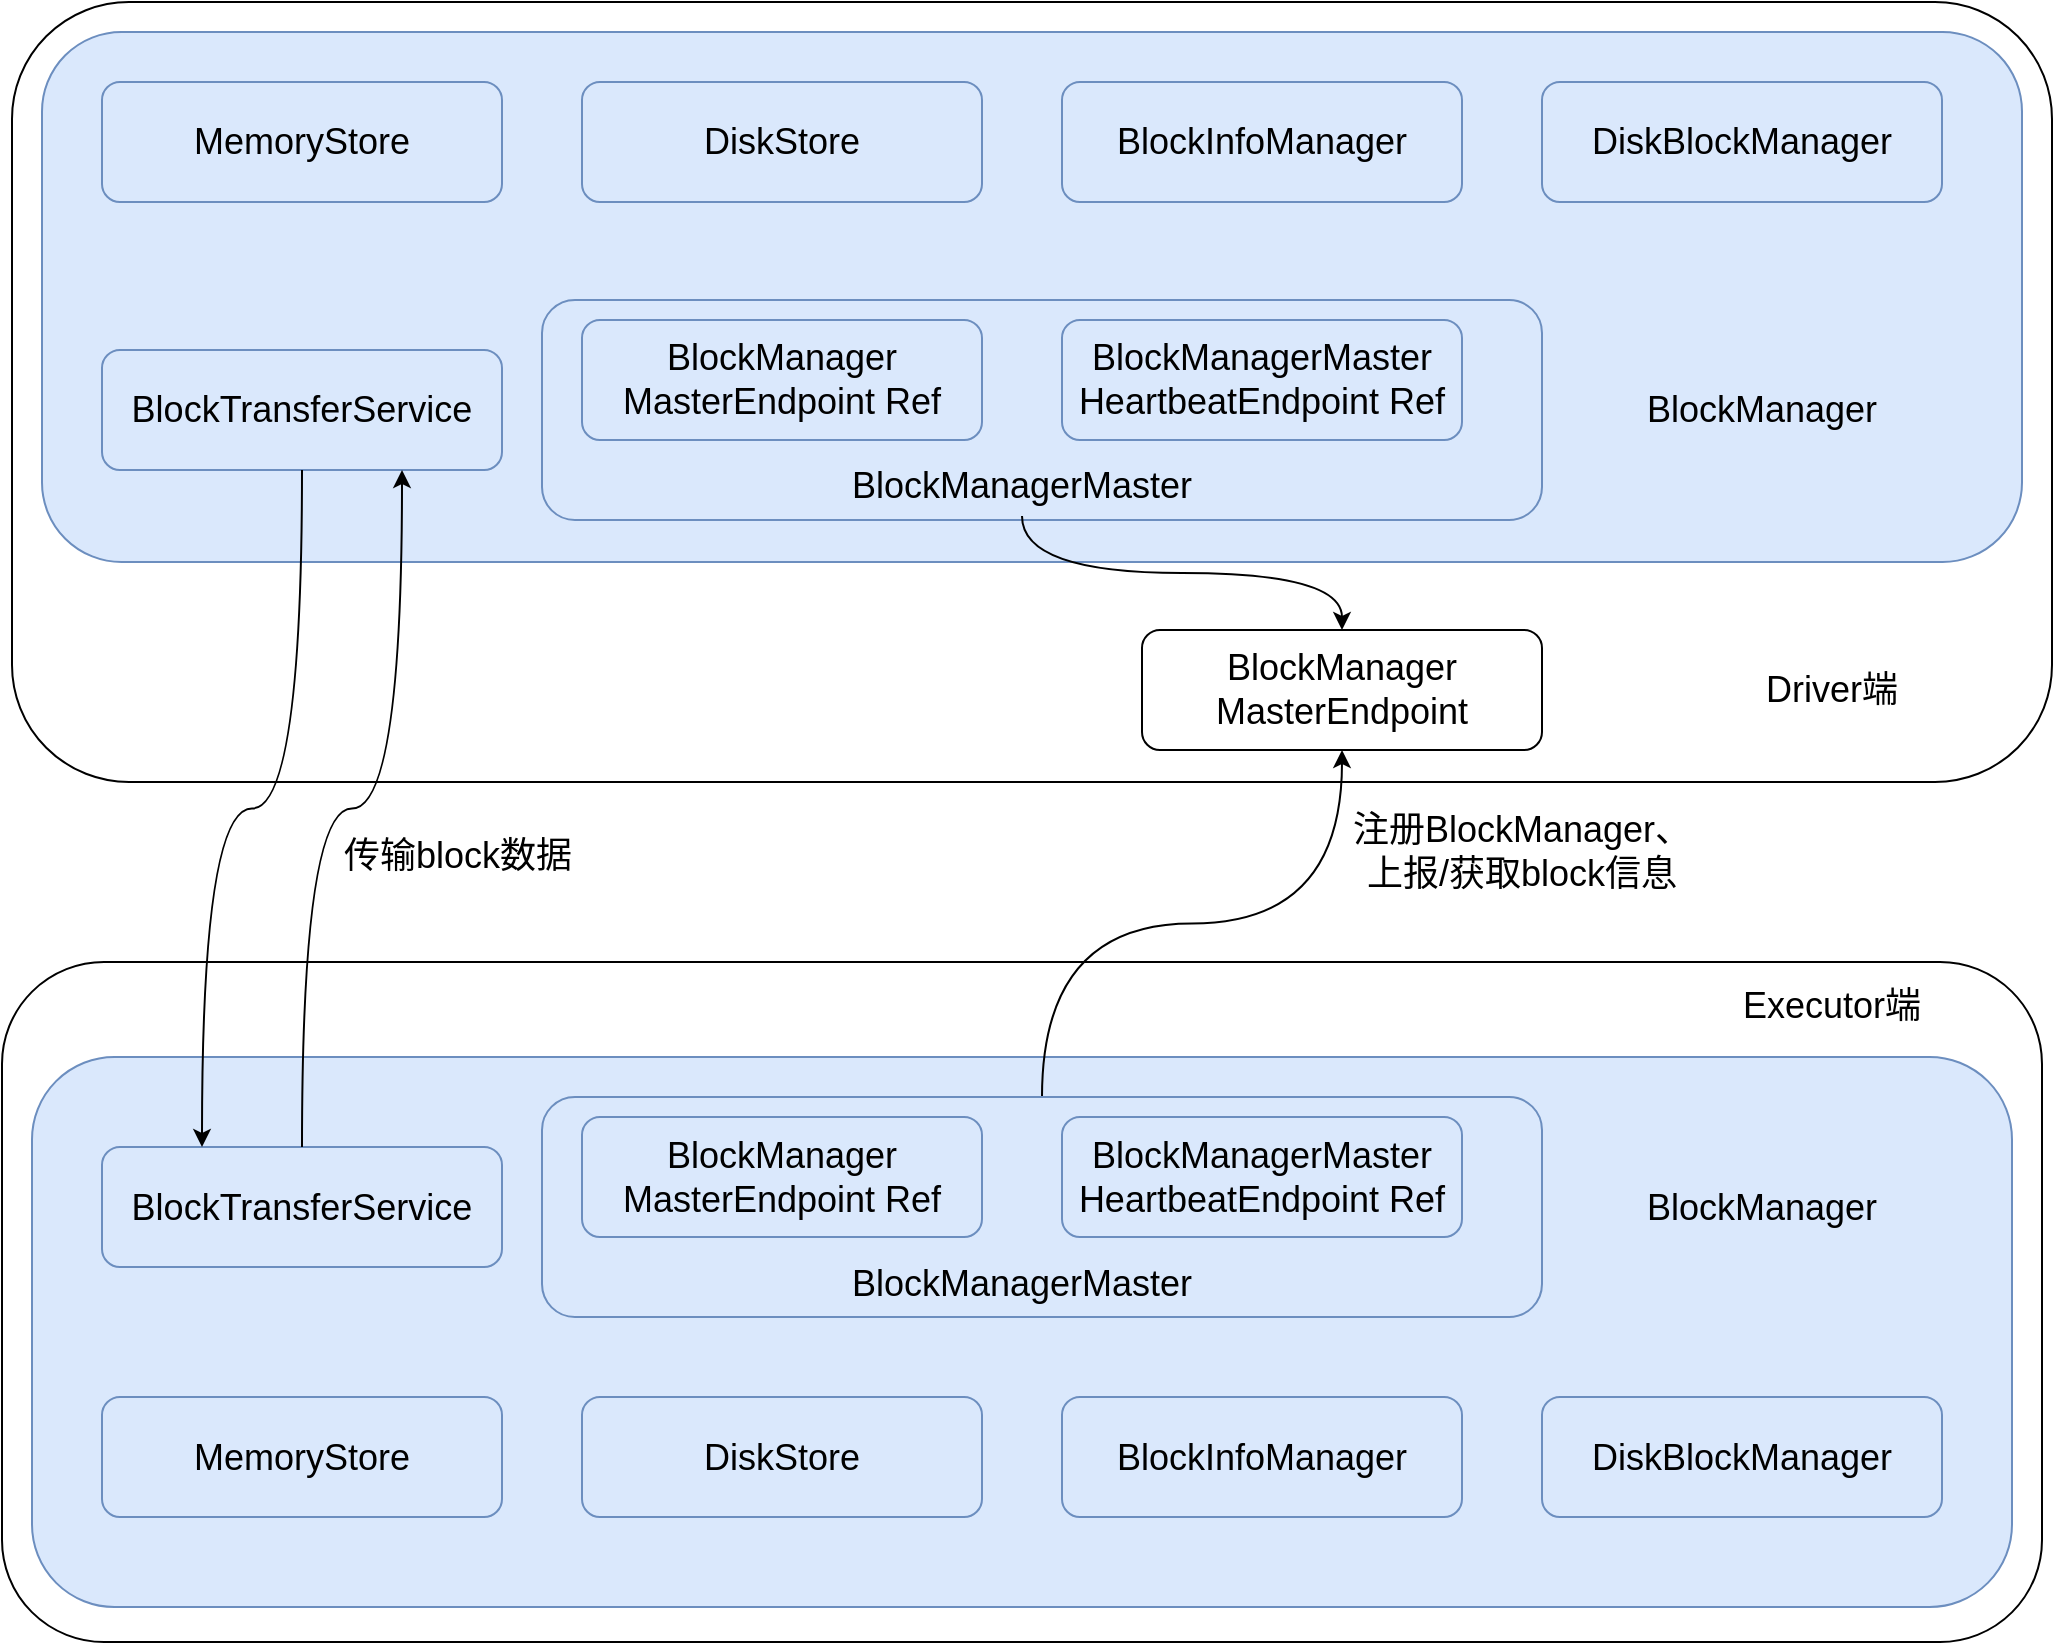 <mxfile version="20.2.4" type="github">
  <diagram id="_q_qoPf5iF__JWXAj1EO" name="第 1 页">
    <mxGraphModel dx="1219" dy="795" grid="1" gridSize="10" guides="1" tooltips="1" connect="1" arrows="1" fold="1" page="1" pageScale="1" pageWidth="2000" pageHeight="3000" math="0" shadow="0">
      <root>
        <mxCell id="0" />
        <mxCell id="1" parent="0" />
        <mxCell id="a9wK_YQizOPtXQPwn90Y-25" value="" style="rounded=1;whiteSpace=wrap;html=1;fontSize=18;" vertex="1" parent="1">
          <mxGeometry x="180" y="580" width="1020" height="340" as="geometry" />
        </mxCell>
        <mxCell id="a9wK_YQizOPtXQPwn90Y-24" value="" style="rounded=1;whiteSpace=wrap;html=1;fontSize=18;" vertex="1" parent="1">
          <mxGeometry x="185" y="100" width="1020" height="390" as="geometry" />
        </mxCell>
        <mxCell id="a9wK_YQizOPtXQPwn90Y-11" value="" style="rounded=1;whiteSpace=wrap;html=1;fontSize=18;fillColor=#dae8fc;strokeColor=#6c8ebf;" vertex="1" parent="1">
          <mxGeometry x="200" y="115" width="990" height="265" as="geometry" />
        </mxCell>
        <mxCell id="a9wK_YQizOPtXQPwn90Y-2" value="" style="rounded=1;whiteSpace=wrap;html=1;fontSize=18;fillColor=#dae8fc;strokeColor=#6c8ebf;" vertex="1" parent="1">
          <mxGeometry x="450" y="249" width="500" height="110" as="geometry" />
        </mxCell>
        <mxCell id="a9wK_YQizOPtXQPwn90Y-1" value="&lt;div&gt;BlockManager&lt;/div&gt;&lt;div&gt;MasterEndpoint Ref&lt;br&gt;&lt;/div&gt;" style="rounded=1;whiteSpace=wrap;html=1;fontSize=18;fillColor=#dae8fc;strokeColor=#6c8ebf;" vertex="1" parent="1">
          <mxGeometry x="470" y="259" width="200" height="60" as="geometry" />
        </mxCell>
        <mxCell id="a9wK_YQizOPtXQPwn90Y-28" style="edgeStyle=orthogonalEdgeStyle;rounded=0;orthogonalLoop=1;jettySize=auto;html=1;exitX=0.5;exitY=1;exitDx=0;exitDy=0;entryX=0.5;entryY=0;entryDx=0;entryDy=0;fontSize=18;curved=1;" edge="1" parent="1" source="a9wK_YQizOPtXQPwn90Y-6" target="a9wK_YQizOPtXQPwn90Y-3">
          <mxGeometry relative="1" as="geometry" />
        </mxCell>
        <mxCell id="a9wK_YQizOPtXQPwn90Y-3" value="&lt;div&gt;BlockManager&lt;/div&gt;&lt;div&gt;MasterEndpoint&lt;/div&gt;" style="rounded=1;whiteSpace=wrap;html=1;fontSize=18;" vertex="1" parent="1">
          <mxGeometry x="750" y="414" width="200" height="60" as="geometry" />
        </mxCell>
        <mxCell id="a9wK_YQizOPtXQPwn90Y-4" value="&lt;div&gt;BlockManagerMaster&lt;/div&gt;&lt;div&gt;HeartbeatEndpoint Ref&lt;br&gt;&lt;/div&gt;" style="rounded=1;whiteSpace=wrap;html=1;fontSize=18;fillColor=#dae8fc;strokeColor=#6c8ebf;" vertex="1" parent="1">
          <mxGeometry x="710" y="259" width="200" height="60" as="geometry" />
        </mxCell>
        <mxCell id="a9wK_YQizOPtXQPwn90Y-5" value="BlockTransferService" style="rounded=1;whiteSpace=wrap;html=1;fontSize=18;fillColor=#dae8fc;strokeColor=#6c8ebf;" vertex="1" parent="1">
          <mxGeometry x="230" y="274" width="200" height="60" as="geometry" />
        </mxCell>
        <mxCell id="a9wK_YQizOPtXQPwn90Y-6" value="BlockManagerMaster" style="text;html=1;strokeColor=none;fillColor=#dae8fc;align=center;verticalAlign=middle;whiteSpace=wrap;rounded=0;fontSize=18;" vertex="1" parent="1">
          <mxGeometry x="660" y="327" width="60" height="30" as="geometry" />
        </mxCell>
        <mxCell id="a9wK_YQizOPtXQPwn90Y-7" value="DiskStore" style="rounded=1;whiteSpace=wrap;html=1;fontSize=18;fillColor=#dae8fc;strokeColor=#6c8ebf;" vertex="1" parent="1">
          <mxGeometry x="470" y="140" width="200" height="60" as="geometry" />
        </mxCell>
        <mxCell id="a9wK_YQizOPtXQPwn90Y-8" value="MemoryStore" style="rounded=1;whiteSpace=wrap;html=1;fontSize=18;fillColor=#dae8fc;strokeColor=#6c8ebf;" vertex="1" parent="1">
          <mxGeometry x="230" y="140" width="200" height="60" as="geometry" />
        </mxCell>
        <mxCell id="a9wK_YQizOPtXQPwn90Y-9" value="BlockInfoManager" style="rounded=1;whiteSpace=wrap;html=1;fontSize=18;fillColor=#dae8fc;strokeColor=#6c8ebf;" vertex="1" parent="1">
          <mxGeometry x="710" y="140" width="200" height="60" as="geometry" />
        </mxCell>
        <mxCell id="a9wK_YQizOPtXQPwn90Y-10" value="DiskBlockManager" style="rounded=1;whiteSpace=wrap;html=1;fontSize=18;fillColor=#dae8fc;strokeColor=#6c8ebf;" vertex="1" parent="1">
          <mxGeometry x="950" y="140" width="200" height="60" as="geometry" />
        </mxCell>
        <mxCell id="a9wK_YQizOPtXQPwn90Y-12" value="BlockManager" style="text;html=1;strokeColor=none;fillColor=#dae8fc;align=center;verticalAlign=middle;whiteSpace=wrap;rounded=0;fontSize=18;" vertex="1" parent="1">
          <mxGeometry x="1030" y="289" width="60" height="30" as="geometry" />
        </mxCell>
        <mxCell id="a9wK_YQizOPtXQPwn90Y-13" value="" style="rounded=1;whiteSpace=wrap;html=1;fontSize=18;fillColor=#dae8fc;strokeColor=#6c8ebf;" vertex="1" parent="1">
          <mxGeometry x="195" y="627.5" width="990" height="275" as="geometry" />
        </mxCell>
        <mxCell id="a9wK_YQizOPtXQPwn90Y-29" style="edgeStyle=orthogonalEdgeStyle;curved=1;rounded=0;orthogonalLoop=1;jettySize=auto;html=1;exitX=0.5;exitY=0;exitDx=0;exitDy=0;fontSize=18;" edge="1" parent="1" source="a9wK_YQizOPtXQPwn90Y-14" target="a9wK_YQizOPtXQPwn90Y-3">
          <mxGeometry relative="1" as="geometry" />
        </mxCell>
        <mxCell id="a9wK_YQizOPtXQPwn90Y-14" value="" style="rounded=1;whiteSpace=wrap;html=1;fontSize=18;fillColor=#dae8fc;strokeColor=#6c8ebf;" vertex="1" parent="1">
          <mxGeometry x="450" y="647.5" width="500" height="110" as="geometry" />
        </mxCell>
        <mxCell id="a9wK_YQizOPtXQPwn90Y-15" value="&lt;div&gt;BlockManager&lt;/div&gt;&lt;div&gt;MasterEndpoint Ref&lt;br&gt;&lt;/div&gt;" style="rounded=1;whiteSpace=wrap;html=1;fontSize=18;fillColor=#dae8fc;strokeColor=#6c8ebf;" vertex="1" parent="1">
          <mxGeometry x="470" y="657.5" width="200" height="60" as="geometry" />
        </mxCell>
        <mxCell id="a9wK_YQizOPtXQPwn90Y-16" value="&lt;div&gt;BlockManagerMaster&lt;/div&gt;&lt;div&gt;HeartbeatEndpoint Ref&lt;br&gt;&lt;/div&gt;" style="rounded=1;whiteSpace=wrap;html=1;fontSize=18;fillColor=#dae8fc;strokeColor=#6c8ebf;" vertex="1" parent="1">
          <mxGeometry x="710" y="657.5" width="200" height="60" as="geometry" />
        </mxCell>
        <mxCell id="a9wK_YQizOPtXQPwn90Y-17" value="BlockTransferService" style="rounded=1;whiteSpace=wrap;html=1;fontSize=18;fillColor=#dae8fc;strokeColor=#6c8ebf;" vertex="1" parent="1">
          <mxGeometry x="230" y="672.5" width="200" height="60" as="geometry" />
        </mxCell>
        <mxCell id="a9wK_YQizOPtXQPwn90Y-18" value="BlockManagerMaster" style="text;html=1;strokeColor=none;fillColor=#dae8fc;align=center;verticalAlign=middle;whiteSpace=wrap;rounded=0;fontSize=18;" vertex="1" parent="1">
          <mxGeometry x="660" y="725.5" width="60" height="30" as="geometry" />
        </mxCell>
        <mxCell id="a9wK_YQizOPtXQPwn90Y-19" value="DiskStore" style="rounded=1;whiteSpace=wrap;html=1;fontSize=18;fillColor=#dae8fc;strokeColor=#6c8ebf;" vertex="1" parent="1">
          <mxGeometry x="470" y="797.5" width="200" height="60" as="geometry" />
        </mxCell>
        <mxCell id="a9wK_YQizOPtXQPwn90Y-20" value="MemoryStore" style="rounded=1;whiteSpace=wrap;html=1;fontSize=18;fillColor=#dae8fc;strokeColor=#6c8ebf;" vertex="1" parent="1">
          <mxGeometry x="230" y="797.5" width="200" height="60" as="geometry" />
        </mxCell>
        <mxCell id="a9wK_YQizOPtXQPwn90Y-21" value="BlockInfoManager" style="rounded=1;whiteSpace=wrap;html=1;fontSize=18;fillColor=#dae8fc;strokeColor=#6c8ebf;" vertex="1" parent="1">
          <mxGeometry x="710" y="797.5" width="200" height="60" as="geometry" />
        </mxCell>
        <mxCell id="a9wK_YQizOPtXQPwn90Y-22" value="DiskBlockManager" style="rounded=1;whiteSpace=wrap;html=1;fontSize=18;fillColor=#dae8fc;strokeColor=#6c8ebf;" vertex="1" parent="1">
          <mxGeometry x="950" y="797.5" width="200" height="60" as="geometry" />
        </mxCell>
        <mxCell id="a9wK_YQizOPtXQPwn90Y-23" value="BlockManager" style="text;html=1;strokeColor=none;fillColor=#dae8fc;align=center;verticalAlign=middle;whiteSpace=wrap;rounded=0;fontSize=18;" vertex="1" parent="1">
          <mxGeometry x="1030" y="687.5" width="60" height="30" as="geometry" />
        </mxCell>
        <mxCell id="a9wK_YQizOPtXQPwn90Y-26" value="Driver端" style="text;html=1;strokeColor=none;fillColor=none;align=center;verticalAlign=middle;whiteSpace=wrap;rounded=0;fontSize=18;" vertex="1" parent="1">
          <mxGeometry x="1040" y="429" width="110" height="30" as="geometry" />
        </mxCell>
        <mxCell id="a9wK_YQizOPtXQPwn90Y-27" value="Executor端" style="text;html=1;strokeColor=none;fillColor=none;align=center;verticalAlign=middle;whiteSpace=wrap;rounded=0;fontSize=18;" vertex="1" parent="1">
          <mxGeometry x="1040" y="587" width="110" height="30" as="geometry" />
        </mxCell>
        <mxCell id="a9wK_YQizOPtXQPwn90Y-32" style="edgeStyle=orthogonalEdgeStyle;curved=1;rounded=0;orthogonalLoop=1;jettySize=auto;html=1;exitX=0.5;exitY=1;exitDx=0;exitDy=0;entryX=0.25;entryY=0;entryDx=0;entryDy=0;fontSize=18;startArrow=none;startFill=0;" edge="1" parent="1" source="a9wK_YQizOPtXQPwn90Y-5" target="a9wK_YQizOPtXQPwn90Y-17">
          <mxGeometry relative="1" as="geometry" />
        </mxCell>
        <mxCell id="a9wK_YQizOPtXQPwn90Y-31" style="edgeStyle=orthogonalEdgeStyle;curved=1;rounded=0;orthogonalLoop=1;jettySize=auto;html=1;exitX=0.75;exitY=1;exitDx=0;exitDy=0;entryX=0.5;entryY=0;entryDx=0;entryDy=0;fontSize=18;startArrow=classic;startFill=1;endArrow=none;endFill=0;" edge="1" parent="1" source="a9wK_YQizOPtXQPwn90Y-5" target="a9wK_YQizOPtXQPwn90Y-17">
          <mxGeometry relative="1" as="geometry" />
        </mxCell>
        <mxCell id="a9wK_YQizOPtXQPwn90Y-34" value="注册BlockManager、上报/获取block信息" style="text;html=1;strokeColor=none;fillColor=none;align=center;verticalAlign=middle;whiteSpace=wrap;rounded=0;fontSize=18;" vertex="1" parent="1">
          <mxGeometry x="850" y="510" width="180" height="30" as="geometry" />
        </mxCell>
        <mxCell id="a9wK_YQizOPtXQPwn90Y-35" value="传输block数据" style="text;html=1;strokeColor=none;fillColor=none;align=center;verticalAlign=middle;whiteSpace=wrap;rounded=0;fontSize=18;" vertex="1" parent="1">
          <mxGeometry x="328" y="512" width="160" height="30" as="geometry" />
        </mxCell>
      </root>
    </mxGraphModel>
  </diagram>
</mxfile>
